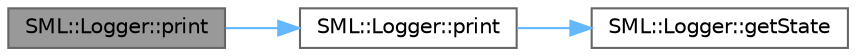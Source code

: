 digraph "SML::Logger::print"
{
 // LATEX_PDF_SIZE
  bgcolor="transparent";
  edge [fontname=Helvetica,fontsize=10,labelfontname=Helvetica,labelfontsize=10];
  node [fontname=Helvetica,fontsize=10,shape=box,height=0.2,width=0.4];
  rankdir="LR";
  Node1 [id="Node000001",label="SML::Logger::print",height=0.2,width=0.4,color="gray40", fillcolor="grey60", style="filled", fontcolor="black",tooltip="Print constant C-string."];
  Node1 -> Node2 [id="edge1_Node000001_Node000002",color="steelblue1",style="solid",tooltip=" "];
  Node2 [id="Node000002",label="SML::Logger::print",height=0.2,width=0.4,color="grey40", fillcolor="white", style="filled",URL="$class_s_m_l_1_1_logger.html#a3aa7789d198491623fb3c0de003ab791",tooltip="Print constant C-string."];
  Node2 -> Node3 [id="edge2_Node000002_Node000003",color="steelblue1",style="solid",tooltip=" "];
  Node3 [id="Node000003",label="SML::Logger::getState",height=0.2,width=0.4,color="grey40", fillcolor="white", style="filled",URL="$class_s_m_l_1_1_logger.html#a43728d0a017a1f370a1415e2eefb0a4c",tooltip="Get logger state."];
}
